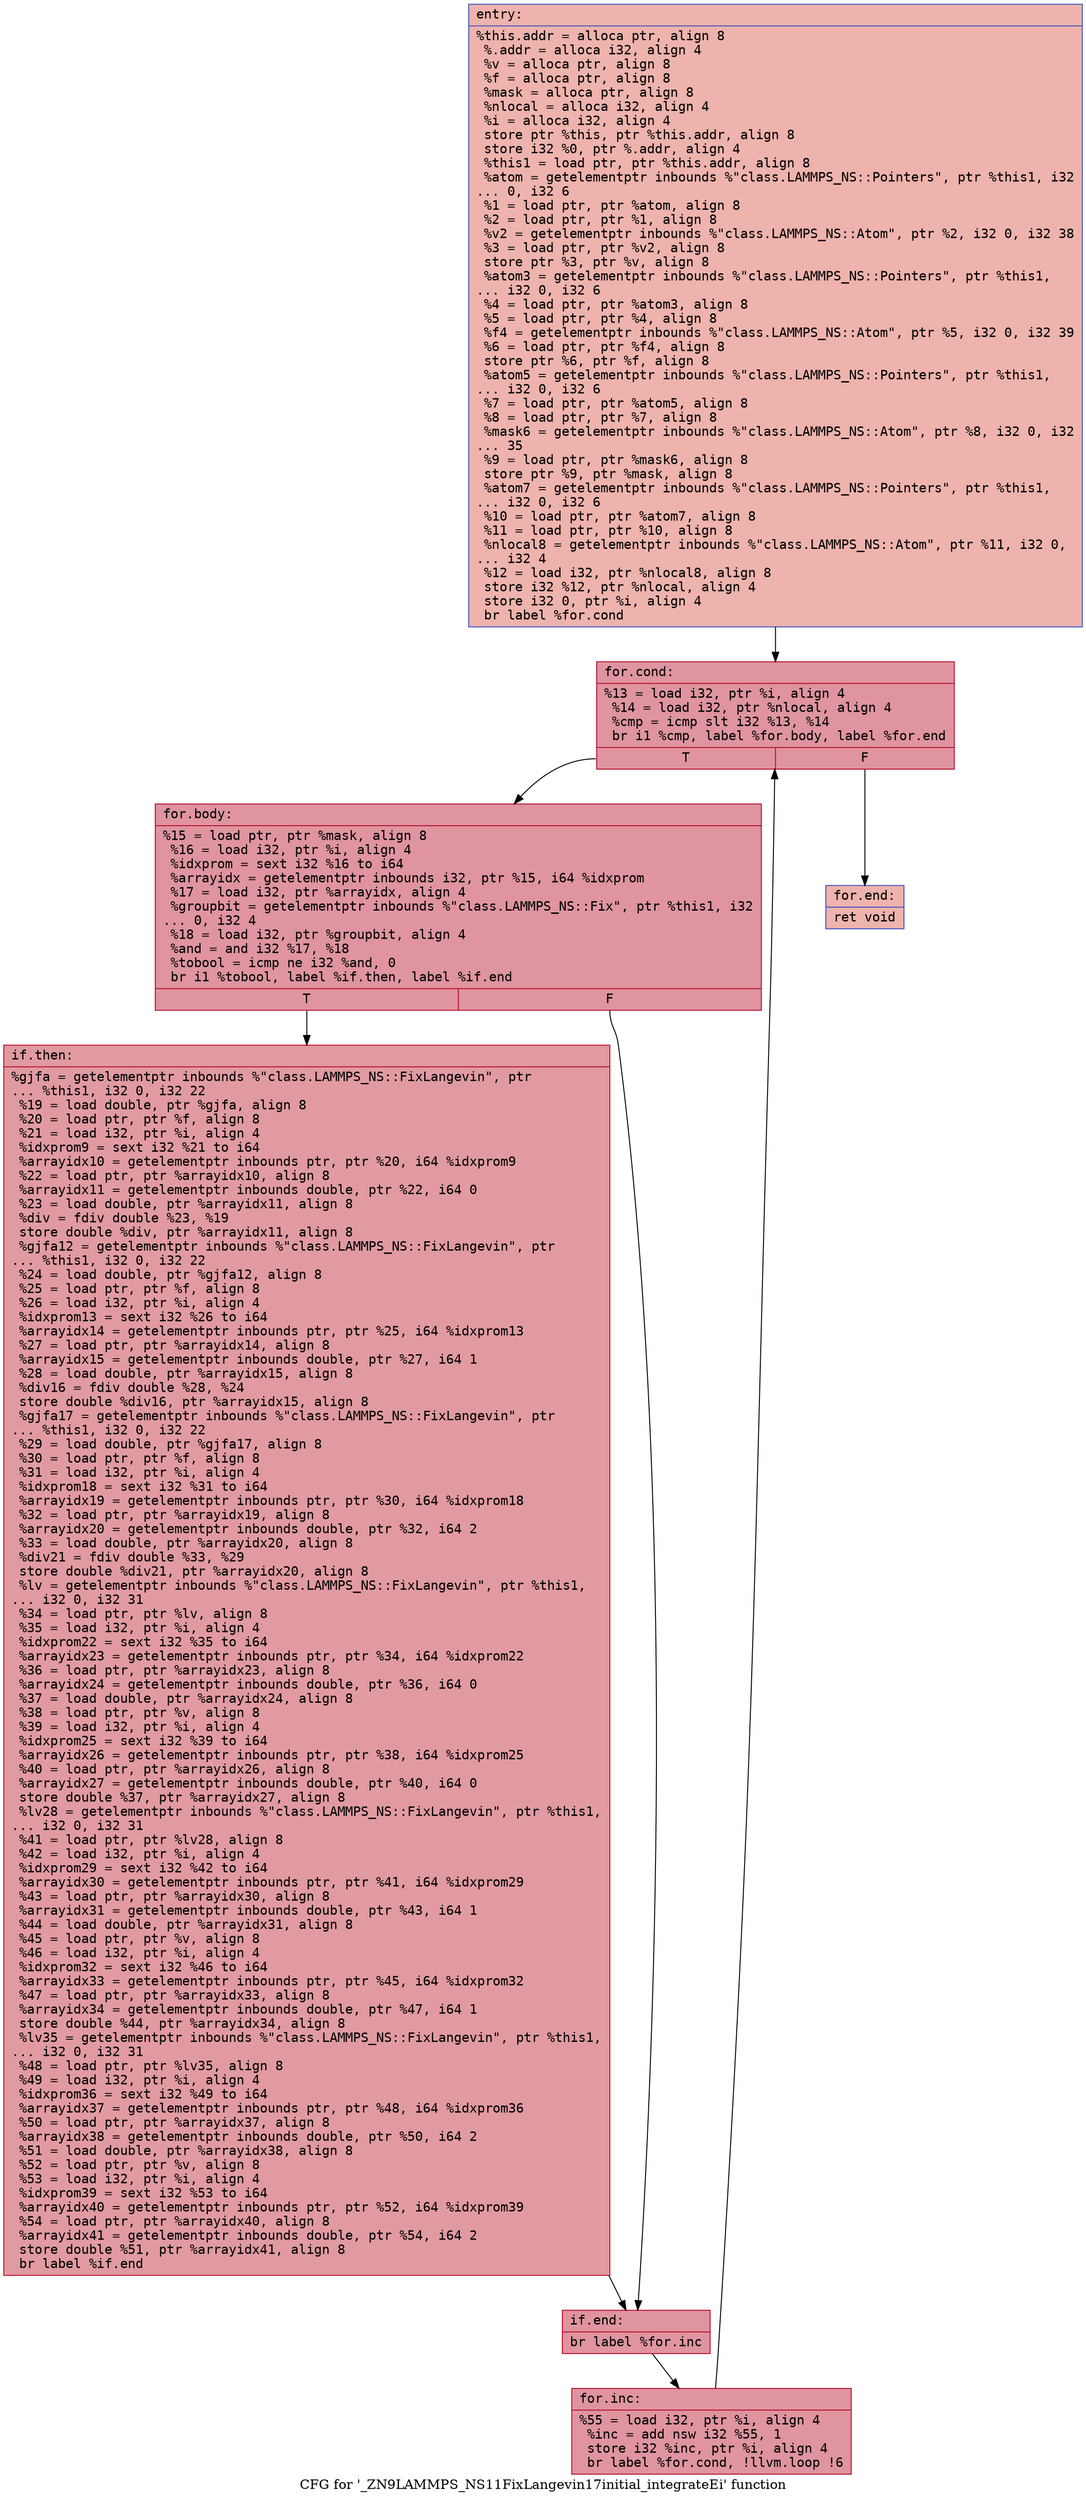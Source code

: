 digraph "CFG for '_ZN9LAMMPS_NS11FixLangevin17initial_integrateEi' function" {
	label="CFG for '_ZN9LAMMPS_NS11FixLangevin17initial_integrateEi' function";

	Node0x55e6b1bf2d50 [shape=record,color="#3d50c3ff", style=filled, fillcolor="#d6524470" fontname="Courier",label="{entry:\l|  %this.addr = alloca ptr, align 8\l  %.addr = alloca i32, align 4\l  %v = alloca ptr, align 8\l  %f = alloca ptr, align 8\l  %mask = alloca ptr, align 8\l  %nlocal = alloca i32, align 4\l  %i = alloca i32, align 4\l  store ptr %this, ptr %this.addr, align 8\l  store i32 %0, ptr %.addr, align 4\l  %this1 = load ptr, ptr %this.addr, align 8\l  %atom = getelementptr inbounds %\"class.LAMMPS_NS::Pointers\", ptr %this1, i32\l... 0, i32 6\l  %1 = load ptr, ptr %atom, align 8\l  %2 = load ptr, ptr %1, align 8\l  %v2 = getelementptr inbounds %\"class.LAMMPS_NS::Atom\", ptr %2, i32 0, i32 38\l  %3 = load ptr, ptr %v2, align 8\l  store ptr %3, ptr %v, align 8\l  %atom3 = getelementptr inbounds %\"class.LAMMPS_NS::Pointers\", ptr %this1,\l... i32 0, i32 6\l  %4 = load ptr, ptr %atom3, align 8\l  %5 = load ptr, ptr %4, align 8\l  %f4 = getelementptr inbounds %\"class.LAMMPS_NS::Atom\", ptr %5, i32 0, i32 39\l  %6 = load ptr, ptr %f4, align 8\l  store ptr %6, ptr %f, align 8\l  %atom5 = getelementptr inbounds %\"class.LAMMPS_NS::Pointers\", ptr %this1,\l... i32 0, i32 6\l  %7 = load ptr, ptr %atom5, align 8\l  %8 = load ptr, ptr %7, align 8\l  %mask6 = getelementptr inbounds %\"class.LAMMPS_NS::Atom\", ptr %8, i32 0, i32\l... 35\l  %9 = load ptr, ptr %mask6, align 8\l  store ptr %9, ptr %mask, align 8\l  %atom7 = getelementptr inbounds %\"class.LAMMPS_NS::Pointers\", ptr %this1,\l... i32 0, i32 6\l  %10 = load ptr, ptr %atom7, align 8\l  %11 = load ptr, ptr %10, align 8\l  %nlocal8 = getelementptr inbounds %\"class.LAMMPS_NS::Atom\", ptr %11, i32 0,\l... i32 4\l  %12 = load i32, ptr %nlocal8, align 8\l  store i32 %12, ptr %nlocal, align 4\l  store i32 0, ptr %i, align 4\l  br label %for.cond\l}"];
	Node0x55e6b1bf2d50 -> Node0x55e6b1cb5250[tooltip="entry -> for.cond\nProbability 100.00%" ];
	Node0x55e6b1cb5250 [shape=record,color="#b70d28ff", style=filled, fillcolor="#b70d2870" fontname="Courier",label="{for.cond:\l|  %13 = load i32, ptr %i, align 4\l  %14 = load i32, ptr %nlocal, align 4\l  %cmp = icmp slt i32 %13, %14\l  br i1 %cmp, label %for.body, label %for.end\l|{<s0>T|<s1>F}}"];
	Node0x55e6b1cb5250:s0 -> Node0x55e6b1cb54c0[tooltip="for.cond -> for.body\nProbability 96.88%" ];
	Node0x55e6b1cb5250:s1 -> Node0x55e6b1cb5540[tooltip="for.cond -> for.end\nProbability 3.12%" ];
	Node0x55e6b1cb54c0 [shape=record,color="#b70d28ff", style=filled, fillcolor="#b70d2870" fontname="Courier",label="{for.body:\l|  %15 = load ptr, ptr %mask, align 8\l  %16 = load i32, ptr %i, align 4\l  %idxprom = sext i32 %16 to i64\l  %arrayidx = getelementptr inbounds i32, ptr %15, i64 %idxprom\l  %17 = load i32, ptr %arrayidx, align 4\l  %groupbit = getelementptr inbounds %\"class.LAMMPS_NS::Fix\", ptr %this1, i32\l... 0, i32 4\l  %18 = load i32, ptr %groupbit, align 4\l  %and = and i32 %17, %18\l  %tobool = icmp ne i32 %and, 0\l  br i1 %tobool, label %if.then, label %if.end\l|{<s0>T|<s1>F}}"];
	Node0x55e6b1cb54c0:s0 -> Node0x55e6b1c48110[tooltip="for.body -> if.then\nProbability 62.50%" ];
	Node0x55e6b1cb54c0:s1 -> Node0x55e6b1cb5e00[tooltip="for.body -> if.end\nProbability 37.50%" ];
	Node0x55e6b1c48110 [shape=record,color="#b70d28ff", style=filled, fillcolor="#bb1b2c70" fontname="Courier",label="{if.then:\l|  %gjfa = getelementptr inbounds %\"class.LAMMPS_NS::FixLangevin\", ptr\l... %this1, i32 0, i32 22\l  %19 = load double, ptr %gjfa, align 8\l  %20 = load ptr, ptr %f, align 8\l  %21 = load i32, ptr %i, align 4\l  %idxprom9 = sext i32 %21 to i64\l  %arrayidx10 = getelementptr inbounds ptr, ptr %20, i64 %idxprom9\l  %22 = load ptr, ptr %arrayidx10, align 8\l  %arrayidx11 = getelementptr inbounds double, ptr %22, i64 0\l  %23 = load double, ptr %arrayidx11, align 8\l  %div = fdiv double %23, %19\l  store double %div, ptr %arrayidx11, align 8\l  %gjfa12 = getelementptr inbounds %\"class.LAMMPS_NS::FixLangevin\", ptr\l... %this1, i32 0, i32 22\l  %24 = load double, ptr %gjfa12, align 8\l  %25 = load ptr, ptr %f, align 8\l  %26 = load i32, ptr %i, align 4\l  %idxprom13 = sext i32 %26 to i64\l  %arrayidx14 = getelementptr inbounds ptr, ptr %25, i64 %idxprom13\l  %27 = load ptr, ptr %arrayidx14, align 8\l  %arrayidx15 = getelementptr inbounds double, ptr %27, i64 1\l  %28 = load double, ptr %arrayidx15, align 8\l  %div16 = fdiv double %28, %24\l  store double %div16, ptr %arrayidx15, align 8\l  %gjfa17 = getelementptr inbounds %\"class.LAMMPS_NS::FixLangevin\", ptr\l... %this1, i32 0, i32 22\l  %29 = load double, ptr %gjfa17, align 8\l  %30 = load ptr, ptr %f, align 8\l  %31 = load i32, ptr %i, align 4\l  %idxprom18 = sext i32 %31 to i64\l  %arrayidx19 = getelementptr inbounds ptr, ptr %30, i64 %idxprom18\l  %32 = load ptr, ptr %arrayidx19, align 8\l  %arrayidx20 = getelementptr inbounds double, ptr %32, i64 2\l  %33 = load double, ptr %arrayidx20, align 8\l  %div21 = fdiv double %33, %29\l  store double %div21, ptr %arrayidx20, align 8\l  %lv = getelementptr inbounds %\"class.LAMMPS_NS::FixLangevin\", ptr %this1,\l... i32 0, i32 31\l  %34 = load ptr, ptr %lv, align 8\l  %35 = load i32, ptr %i, align 4\l  %idxprom22 = sext i32 %35 to i64\l  %arrayidx23 = getelementptr inbounds ptr, ptr %34, i64 %idxprom22\l  %36 = load ptr, ptr %arrayidx23, align 8\l  %arrayidx24 = getelementptr inbounds double, ptr %36, i64 0\l  %37 = load double, ptr %arrayidx24, align 8\l  %38 = load ptr, ptr %v, align 8\l  %39 = load i32, ptr %i, align 4\l  %idxprom25 = sext i32 %39 to i64\l  %arrayidx26 = getelementptr inbounds ptr, ptr %38, i64 %idxprom25\l  %40 = load ptr, ptr %arrayidx26, align 8\l  %arrayidx27 = getelementptr inbounds double, ptr %40, i64 0\l  store double %37, ptr %arrayidx27, align 8\l  %lv28 = getelementptr inbounds %\"class.LAMMPS_NS::FixLangevin\", ptr %this1,\l... i32 0, i32 31\l  %41 = load ptr, ptr %lv28, align 8\l  %42 = load i32, ptr %i, align 4\l  %idxprom29 = sext i32 %42 to i64\l  %arrayidx30 = getelementptr inbounds ptr, ptr %41, i64 %idxprom29\l  %43 = load ptr, ptr %arrayidx30, align 8\l  %arrayidx31 = getelementptr inbounds double, ptr %43, i64 1\l  %44 = load double, ptr %arrayidx31, align 8\l  %45 = load ptr, ptr %v, align 8\l  %46 = load i32, ptr %i, align 4\l  %idxprom32 = sext i32 %46 to i64\l  %arrayidx33 = getelementptr inbounds ptr, ptr %45, i64 %idxprom32\l  %47 = load ptr, ptr %arrayidx33, align 8\l  %arrayidx34 = getelementptr inbounds double, ptr %47, i64 1\l  store double %44, ptr %arrayidx34, align 8\l  %lv35 = getelementptr inbounds %\"class.LAMMPS_NS::FixLangevin\", ptr %this1,\l... i32 0, i32 31\l  %48 = load ptr, ptr %lv35, align 8\l  %49 = load i32, ptr %i, align 4\l  %idxprom36 = sext i32 %49 to i64\l  %arrayidx37 = getelementptr inbounds ptr, ptr %48, i64 %idxprom36\l  %50 = load ptr, ptr %arrayidx37, align 8\l  %arrayidx38 = getelementptr inbounds double, ptr %50, i64 2\l  %51 = load double, ptr %arrayidx38, align 8\l  %52 = load ptr, ptr %v, align 8\l  %53 = load i32, ptr %i, align 4\l  %idxprom39 = sext i32 %53 to i64\l  %arrayidx40 = getelementptr inbounds ptr, ptr %52, i64 %idxprom39\l  %54 = load ptr, ptr %arrayidx40, align 8\l  %arrayidx41 = getelementptr inbounds double, ptr %54, i64 2\l  store double %51, ptr %arrayidx41, align 8\l  br label %if.end\l}"];
	Node0x55e6b1c48110 -> Node0x55e6b1cb5e00[tooltip="if.then -> if.end\nProbability 100.00%" ];
	Node0x55e6b1cb5e00 [shape=record,color="#b70d28ff", style=filled, fillcolor="#b70d2870" fontname="Courier",label="{if.end:\l|  br label %for.inc\l}"];
	Node0x55e6b1cb5e00 -> Node0x55e6b1cb9c00[tooltip="if.end -> for.inc\nProbability 100.00%" ];
	Node0x55e6b1cb9c00 [shape=record,color="#b70d28ff", style=filled, fillcolor="#b70d2870" fontname="Courier",label="{for.inc:\l|  %55 = load i32, ptr %i, align 4\l  %inc = add nsw i32 %55, 1\l  store i32 %inc, ptr %i, align 4\l  br label %for.cond, !llvm.loop !6\l}"];
	Node0x55e6b1cb9c00 -> Node0x55e6b1cb5250[tooltip="for.inc -> for.cond\nProbability 100.00%" ];
	Node0x55e6b1cb5540 [shape=record,color="#3d50c3ff", style=filled, fillcolor="#d6524470" fontname="Courier",label="{for.end:\l|  ret void\l}"];
}
